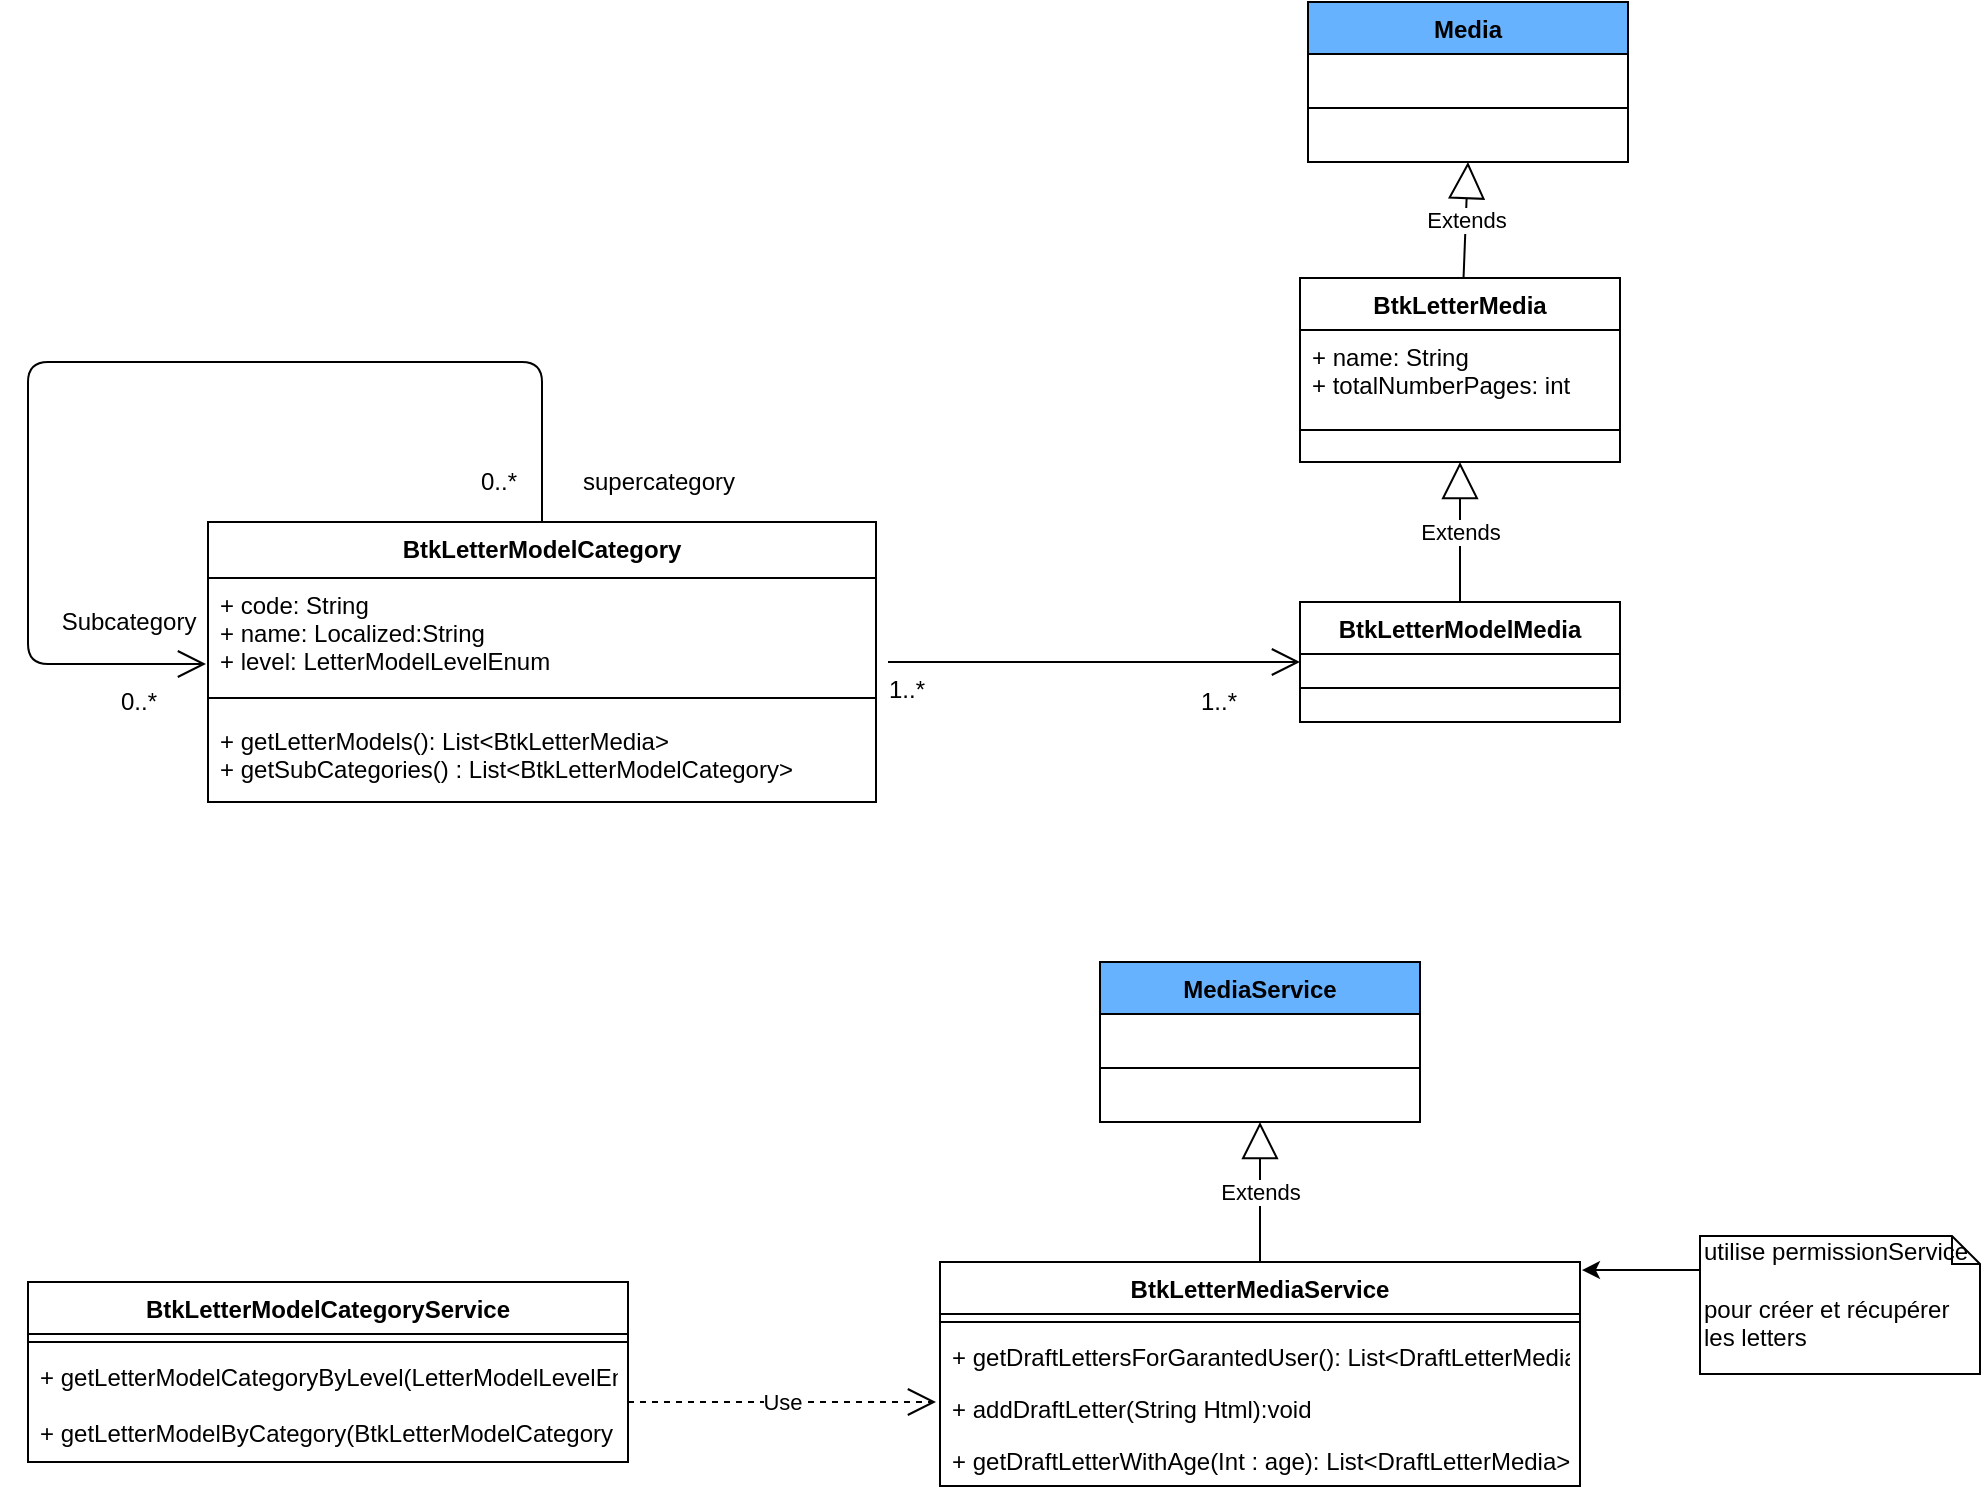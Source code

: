 <mxfile version="12.3.6" type="github" pages="1"><diagram name="Page-1" id="929967ad-93f9-6ef4-fab6-5d389245f69c"><mxGraphModel dx="2370" dy="1205" grid="1" gridSize="10" guides="1" tooltips="1" connect="1" arrows="1" fold="1" page="1" pageScale="1.5" pageWidth="1169" pageHeight="826" background="none" math="0" shadow="0"><root><mxCell id="0" style=";html=1;"/><mxCell id="1" style=";html=1;" parent="0"/><mxCell id="jWcVo7mUxsI8oJ3FVtmY-5" value="BtkLetterModelCategory" style="swimlane;fontStyle=1;align=center;verticalAlign=top;childLayout=stackLayout;horizontal=1;startSize=28;horizontalStack=0;resizeParent=1;resizeParentMax=0;resizeLast=0;collapsible=1;marginBottom=0;" parent="1" vertex="1"><mxGeometry x="250" y="500" width="334" height="140" as="geometry"><mxRectangle x="150" y="340" width="170" height="28" as="alternateBounds"/></mxGeometry></mxCell><mxCell id="jWcVo7mUxsI8oJ3FVtmY-6" value="+ code: String&#10;+ name: Localized:String&#10;+ level: LetterModelLevelEnum&#10;" style="text;strokeColor=none;fillColor=none;align=left;verticalAlign=top;spacingLeft=4;spacingRight=4;overflow=hidden;rotatable=0;points=[[0,0.5],[1,0.5]];portConstraint=eastwest;" parent="jWcVo7mUxsI8oJ3FVtmY-5" vertex="1"><mxGeometry y="28" width="334" height="52" as="geometry"/></mxCell><mxCell id="jWcVo7mUxsI8oJ3FVtmY-7" value="" style="line;strokeWidth=1;fillColor=none;align=left;verticalAlign=middle;spacingTop=-1;spacingLeft=3;spacingRight=3;rotatable=0;labelPosition=right;points=[];portConstraint=eastwest;" parent="jWcVo7mUxsI8oJ3FVtmY-5" vertex="1"><mxGeometry y="80" width="334" height="16" as="geometry"/></mxCell><mxCell id="jWcVo7mUxsI8oJ3FVtmY-17" value="+ getLetterModels(): List&lt;BtkLetterMedia&gt;&#10;+ getSubCategories() : List&lt;BtkLetterModelCategory&gt;" style="text;strokeColor=none;fillColor=none;align=left;verticalAlign=top;spacingLeft=4;spacingRight=4;overflow=hidden;rotatable=0;points=[[0,0.5],[1,0.5]];portConstraint=eastwest;" parent="jWcVo7mUxsI8oJ3FVtmY-5" vertex="1"><mxGeometry y="96" width="334" height="44" as="geometry"/></mxCell><mxCell id="jWcVo7mUxsI8oJ3FVtmY-65" value="" style="endArrow=open;endFill=1;endSize=12;html=1;entryX=-0.003;entryY=0.827;entryDx=0;entryDy=0;entryPerimeter=0;exitX=0.5;exitY=0;exitDx=0;exitDy=0;" parent="jWcVo7mUxsI8oJ3FVtmY-5" source="jWcVo7mUxsI8oJ3FVtmY-5" target="jWcVo7mUxsI8oJ3FVtmY-6" edge="1"><mxGeometry width="160" relative="1" as="geometry"><mxPoint x="-80" y="-120" as="sourcePoint"/><mxPoint x="80" y="-120" as="targetPoint"/><Array as="points"><mxPoint x="167" y="-80"/><mxPoint x="-90" y="-80"/><mxPoint x="-90" y="71"/></Array></mxGeometry></mxCell><mxCell id="jWcVo7mUxsI8oJ3FVtmY-21" value="BtkLetterMedia" style="swimlane;fontStyle=1;align=center;verticalAlign=top;childLayout=stackLayout;horizontal=1;startSize=26;horizontalStack=0;resizeParent=1;resizeParentMax=0;resizeLast=0;collapsible=1;marginBottom=0;" parent="1" vertex="1"><mxGeometry x="796" y="378" width="160" height="92" as="geometry"/></mxCell><mxCell id="jWcVo7mUxsI8oJ3FVtmY-22" value="+ name: String&#10;+ totalNumberPages: int" style="text;strokeColor=none;fillColor=none;align=left;verticalAlign=top;spacingLeft=4;spacingRight=4;overflow=hidden;rotatable=0;points=[[0,0.5],[1,0.5]];portConstraint=eastwest;" parent="jWcVo7mUxsI8oJ3FVtmY-21" vertex="1"><mxGeometry y="26" width="160" height="34" as="geometry"/></mxCell><mxCell id="jWcVo7mUxsI8oJ3FVtmY-23" value="" style="line;strokeWidth=1;fillColor=none;align=left;verticalAlign=middle;spacingTop=-1;spacingLeft=3;spacingRight=3;rotatable=0;labelPosition=right;points=[];portConstraint=eastwest;" parent="jWcVo7mUxsI8oJ3FVtmY-21" vertex="1"><mxGeometry y="60" width="160" height="32" as="geometry"/></mxCell><mxCell id="jWcVo7mUxsI8oJ3FVtmY-26" value="BtkLetterModelMedia" style="swimlane;fontStyle=1;align=center;verticalAlign=top;childLayout=stackLayout;horizontal=1;startSize=26;horizontalStack=0;resizeParent=1;resizeParentMax=0;resizeLast=0;collapsible=1;marginBottom=0;" parent="1" vertex="1"><mxGeometry x="796" y="540" width="160" height="60" as="geometry"/></mxCell><mxCell id="jWcVo7mUxsI8oJ3FVtmY-28" value="" style="line;strokeWidth=1;fillColor=none;align=left;verticalAlign=middle;spacingTop=-1;spacingLeft=3;spacingRight=3;rotatable=0;labelPosition=right;points=[];portConstraint=eastwest;" parent="jWcVo7mUxsI8oJ3FVtmY-26" vertex="1"><mxGeometry y="26" width="160" height="34" as="geometry"/></mxCell><mxCell id="jWcVo7mUxsI8oJ3FVtmY-30" value="Extends" style="endArrow=block;endSize=16;endFill=0;html=1;entryX=0.5;entryY=1;entryDx=0;entryDy=0;exitX=0.5;exitY=0;exitDx=0;exitDy=0;" parent="1" edge="1" target="jWcVo7mUxsI8oJ3FVtmY-21" source="jWcVo7mUxsI8oJ3FVtmY-26"><mxGeometry width="160" relative="1" as="geometry"><mxPoint x="880" y="530" as="sourcePoint"/><mxPoint x="920" y="480" as="targetPoint"/><Array as="points"/><mxPoint as="offset"/></mxGeometry></mxCell><mxCell id="jWcVo7mUxsI8oJ3FVtmY-31" value="Media" style="swimlane;fontStyle=1;align=center;verticalAlign=top;childLayout=stackLayout;horizontal=1;startSize=26;horizontalStack=0;resizeParent=1;resizeParentMax=0;resizeLast=0;collapsible=1;marginBottom=0;fillColor=#66B2FF;" parent="1" vertex="1"><mxGeometry x="800" y="240" width="160" height="80" as="geometry"/></mxCell><mxCell id="jWcVo7mUxsI8oJ3FVtmY-33" value="" style="line;strokeWidth=1;fillColor=none;align=left;verticalAlign=middle;spacingTop=-1;spacingLeft=3;spacingRight=3;rotatable=0;labelPosition=right;points=[];portConstraint=eastwest;" parent="jWcVo7mUxsI8oJ3FVtmY-31" vertex="1"><mxGeometry y="26" width="160" height="54" as="geometry"/></mxCell><mxCell id="jWcVo7mUxsI8oJ3FVtmY-35" value="Extends" style="endArrow=block;endSize=16;endFill=0;html=1;entryX=0.5;entryY=1;entryDx=0;entryDy=0;" parent="1" source="jWcVo7mUxsI8oJ3FVtmY-21" target="jWcVo7mUxsI8oJ3FVtmY-31" edge="1"><mxGeometry width="160" relative="1" as="geometry"><mxPoint x="884" y="350" as="sourcePoint"/><mxPoint x="884" y="270" as="targetPoint"/></mxGeometry></mxCell><mxCell id="jWcVo7mUxsI8oJ3FVtmY-48" value="Subcategory" style="text;html=1;align=center;verticalAlign=middle;resizable=0;points=[];;autosize=1;" parent="1" vertex="1"><mxGeometry x="170" y="540" width="80" height="20" as="geometry"/></mxCell><mxCell id="jWcVo7mUxsI8oJ3FVtmY-49" value="supercategory" style="text;html=1;align=center;verticalAlign=middle;resizable=0;points=[];;autosize=1;" parent="1" vertex="1"><mxGeometry x="430" y="470" width="90" height="20" as="geometry"/></mxCell><mxCell id="jWcVo7mUxsI8oJ3FVtmY-56" value="0..*" style="text;html=1;align=center;verticalAlign=middle;resizable=0;points=[];;autosize=1;" parent="1" vertex="1"><mxGeometry x="380" y="470" width="30" height="20" as="geometry"/></mxCell><mxCell id="jWcVo7mUxsI8oJ3FVtmY-57" value="0..*" style="text;html=1;align=center;verticalAlign=middle;resizable=0;points=[];;autosize=1;" parent="1" vertex="1"><mxGeometry x="200" y="580" width="30" height="20" as="geometry"/></mxCell><mxCell id="jWcVo7mUxsI8oJ3FVtmY-61" value="1..*" style="text;html=1;align=center;verticalAlign=middle;resizable=0;points=[];;autosize=1;" parent="1" vertex="1"><mxGeometry x="740" y="580" width="30" height="20" as="geometry"/></mxCell><mxCell id="jWcVo7mUxsI8oJ3FVtmY-62" value="1..*" style="text;html=1;align=center;verticalAlign=middle;resizable=0;points=[];;autosize=1;" parent="1" vertex="1"><mxGeometry x="584" y="574" width="30" height="20" as="geometry"/></mxCell><mxCell id="jWcVo7mUxsI8oJ3FVtmY-64" value="" style="endArrow=open;endFill=1;endSize=12;html=1;entryX=0;entryY=0.5;entryDx=0;entryDy=0;" parent="1" target="jWcVo7mUxsI8oJ3FVtmY-26" edge="1"><mxGeometry width="160" relative="1" as="geometry"><mxPoint x="590" y="570" as="sourcePoint"/><mxPoint x="804" y="440" as="targetPoint"/></mxGeometry></mxCell><mxCell id="Nr442_mOs_auds5EHOVV-3" value="Extends" style="endArrow=block;endSize=16;endFill=0;html=1;entryX=0.5;entryY=1;entryDx=0;entryDy=0;exitX=0.5;exitY=0;exitDx=0;exitDy=0;" edge="1" parent="1" source="Nr442_mOs_auds5EHOVV-4"><mxGeometry width="160" relative="1" as="geometry"><mxPoint x="706" y="790" as="sourcePoint"/><mxPoint x="776" y="800" as="targetPoint"/></mxGeometry></mxCell><mxCell id="Nr442_mOs_auds5EHOVV-4" value="BtkLetterMediaService" style="swimlane;fontStyle=1;align=center;verticalAlign=top;childLayout=stackLayout;horizontal=1;startSize=26;horizontalStack=0;resizeParent=1;resizeParentMax=0;resizeLast=0;collapsible=1;marginBottom=0;" vertex="1" parent="1"><mxGeometry x="616" y="870" width="320" height="112" as="geometry"/></mxCell><mxCell id="Nr442_mOs_auds5EHOVV-5" value="" style="line;strokeWidth=1;fillColor=none;align=left;verticalAlign=middle;spacingTop=-1;spacingLeft=3;spacingRight=3;rotatable=0;labelPosition=right;points=[];portConstraint=eastwest;" vertex="1" parent="Nr442_mOs_auds5EHOVV-4"><mxGeometry y="26" width="320" height="8" as="geometry"/></mxCell><mxCell id="Nr442_mOs_auds5EHOVV-6" value="+ getDraftLettersForGarantedUser(): List&lt;DraftLetterMedia&gt;" style="text;strokeColor=none;fillColor=none;align=left;verticalAlign=top;spacingLeft=4;spacingRight=4;overflow=hidden;rotatable=0;points=[[0,0.5],[1,0.5]];portConstraint=eastwest;" vertex="1" parent="Nr442_mOs_auds5EHOVV-4"><mxGeometry y="34" width="320" height="26" as="geometry"/></mxCell><mxCell id="Nr442_mOs_auds5EHOVV-7" value="+ addDraftLetter(String Html):void" style="text;strokeColor=none;fillColor=none;align=left;verticalAlign=top;spacingLeft=4;spacingRight=4;overflow=hidden;rotatable=0;points=[[0,0.5],[1,0.5]];portConstraint=eastwest;" vertex="1" parent="Nr442_mOs_auds5EHOVV-4"><mxGeometry y="60" width="320" height="26" as="geometry"/></mxCell><mxCell id="Nr442_mOs_auds5EHOVV-8" value="+ getDraftLetterWithAge(Int : age): List&lt;DraftLetterMedia&gt;" style="text;strokeColor=none;fillColor=none;align=left;verticalAlign=top;spacingLeft=4;spacingRight=4;overflow=hidden;rotatable=0;points=[[0,0.5],[1,0.5]];portConstraint=eastwest;" vertex="1" parent="Nr442_mOs_auds5EHOVV-4"><mxGeometry y="86" width="320" height="26" as="geometry"/></mxCell><mxCell id="Nr442_mOs_auds5EHOVV-9" style="edgeStyle=orthogonalEdgeStyle;rounded=0;orthogonalLoop=1;jettySize=auto;html=1;exitX=0;exitY=0;exitDx=0;exitDy=0;exitPerimeter=0;entryX=1.003;entryY=0.036;entryDx=0;entryDy=0;entryPerimeter=0;" edge="1" parent="1" source="Nr442_mOs_auds5EHOVV-10" target="Nr442_mOs_auds5EHOVV-4"><mxGeometry relative="1" as="geometry"><Array as="points"><mxPoint x="996" y="874"/></Array></mxGeometry></mxCell><mxCell id="Nr442_mOs_auds5EHOVV-10" value="utilise permissionService&lt;br&gt;&lt;br&gt;pour créer et récupérer les letters" style="shape=note;whiteSpace=wrap;html=1;size=14;verticalAlign=top;align=left;spacingTop=-6;" vertex="1" parent="1"><mxGeometry x="996" y="857" width="140" height="69" as="geometry"/></mxCell><mxCell id="Nr442_mOs_auds5EHOVV-11" value="BtkLetterModelCategoryService" style="swimlane;fontStyle=1;align=center;verticalAlign=top;childLayout=stackLayout;horizontal=1;startSize=26;horizontalStack=0;resizeParent=1;resizeParentMax=0;resizeLast=0;collapsible=1;marginBottom=0;" vertex="1" parent="1"><mxGeometry x="160" y="880" width="300" height="90" as="geometry"/></mxCell><mxCell id="Nr442_mOs_auds5EHOVV-13" value="" style="line;strokeWidth=1;fillColor=none;align=left;verticalAlign=middle;spacingTop=-1;spacingLeft=3;spacingRight=3;rotatable=0;labelPosition=right;points=[];portConstraint=eastwest;" vertex="1" parent="Nr442_mOs_auds5EHOVV-11"><mxGeometry y="26" width="300" height="8" as="geometry"/></mxCell><mxCell id="Nr442_mOs_auds5EHOVV-14" value="+ getLetterModelCategoryByLevel(LetterModelLevelEnum level):List&lt;BtkLetterModelCategory&gt;&#10;&#10;+ getLetterModelByCategory(BtkLetterModelCategory category): List&lt;BtkLetterModelMedia&gt;&#10;" style="text;strokeColor=none;fillColor=none;align=left;verticalAlign=top;spacingLeft=4;spacingRight=4;overflow=hidden;rotatable=0;points=[[0,0.5],[1,0.5]];portConstraint=eastwest;" vertex="1" parent="Nr442_mOs_auds5EHOVV-11"><mxGeometry y="34" width="300" height="56" as="geometry"/></mxCell><mxCell id="Nr442_mOs_auds5EHOVV-15" value="Use" style="endArrow=open;endSize=12;dashed=1;html=1;" edge="1" parent="1"><mxGeometry width="160" relative="1" as="geometry"><mxPoint x="460" y="940" as="sourcePoint"/><mxPoint x="614" y="940" as="targetPoint"/></mxGeometry></mxCell><mxCell id="Nr442_mOs_auds5EHOVV-16" value="MediaService" style="swimlane;fontStyle=1;align=center;verticalAlign=top;childLayout=stackLayout;horizontal=1;startSize=26;horizontalStack=0;resizeParent=1;resizeParentMax=0;resizeLast=0;collapsible=1;marginBottom=0;fillColor=#66B2FF;" vertex="1" parent="1"><mxGeometry x="696" y="720" width="160" height="80" as="geometry"/></mxCell><mxCell id="Nr442_mOs_auds5EHOVV-17" value="" style="line;strokeWidth=1;fillColor=none;align=left;verticalAlign=middle;spacingTop=-1;spacingLeft=3;spacingRight=3;rotatable=0;labelPosition=right;points=[];portConstraint=eastwest;" vertex="1" parent="Nr442_mOs_auds5EHOVV-16"><mxGeometry y="26" width="160" height="54" as="geometry"/></mxCell></root></mxGraphModel></diagram></mxfile>